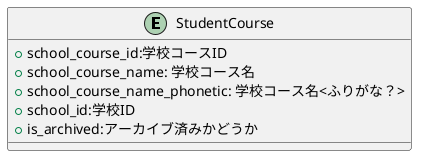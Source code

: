 @startuml

entity "StudentCourse" {
    + school_course_id:学校コースID
    + school_course_name: 学校コース名
    + school_course_name_phonetic: 学校コース名<ふりがな？>
    + school_id:学校ID
    + is_archived:アーカイブ済みかどうか
}

@enduml

